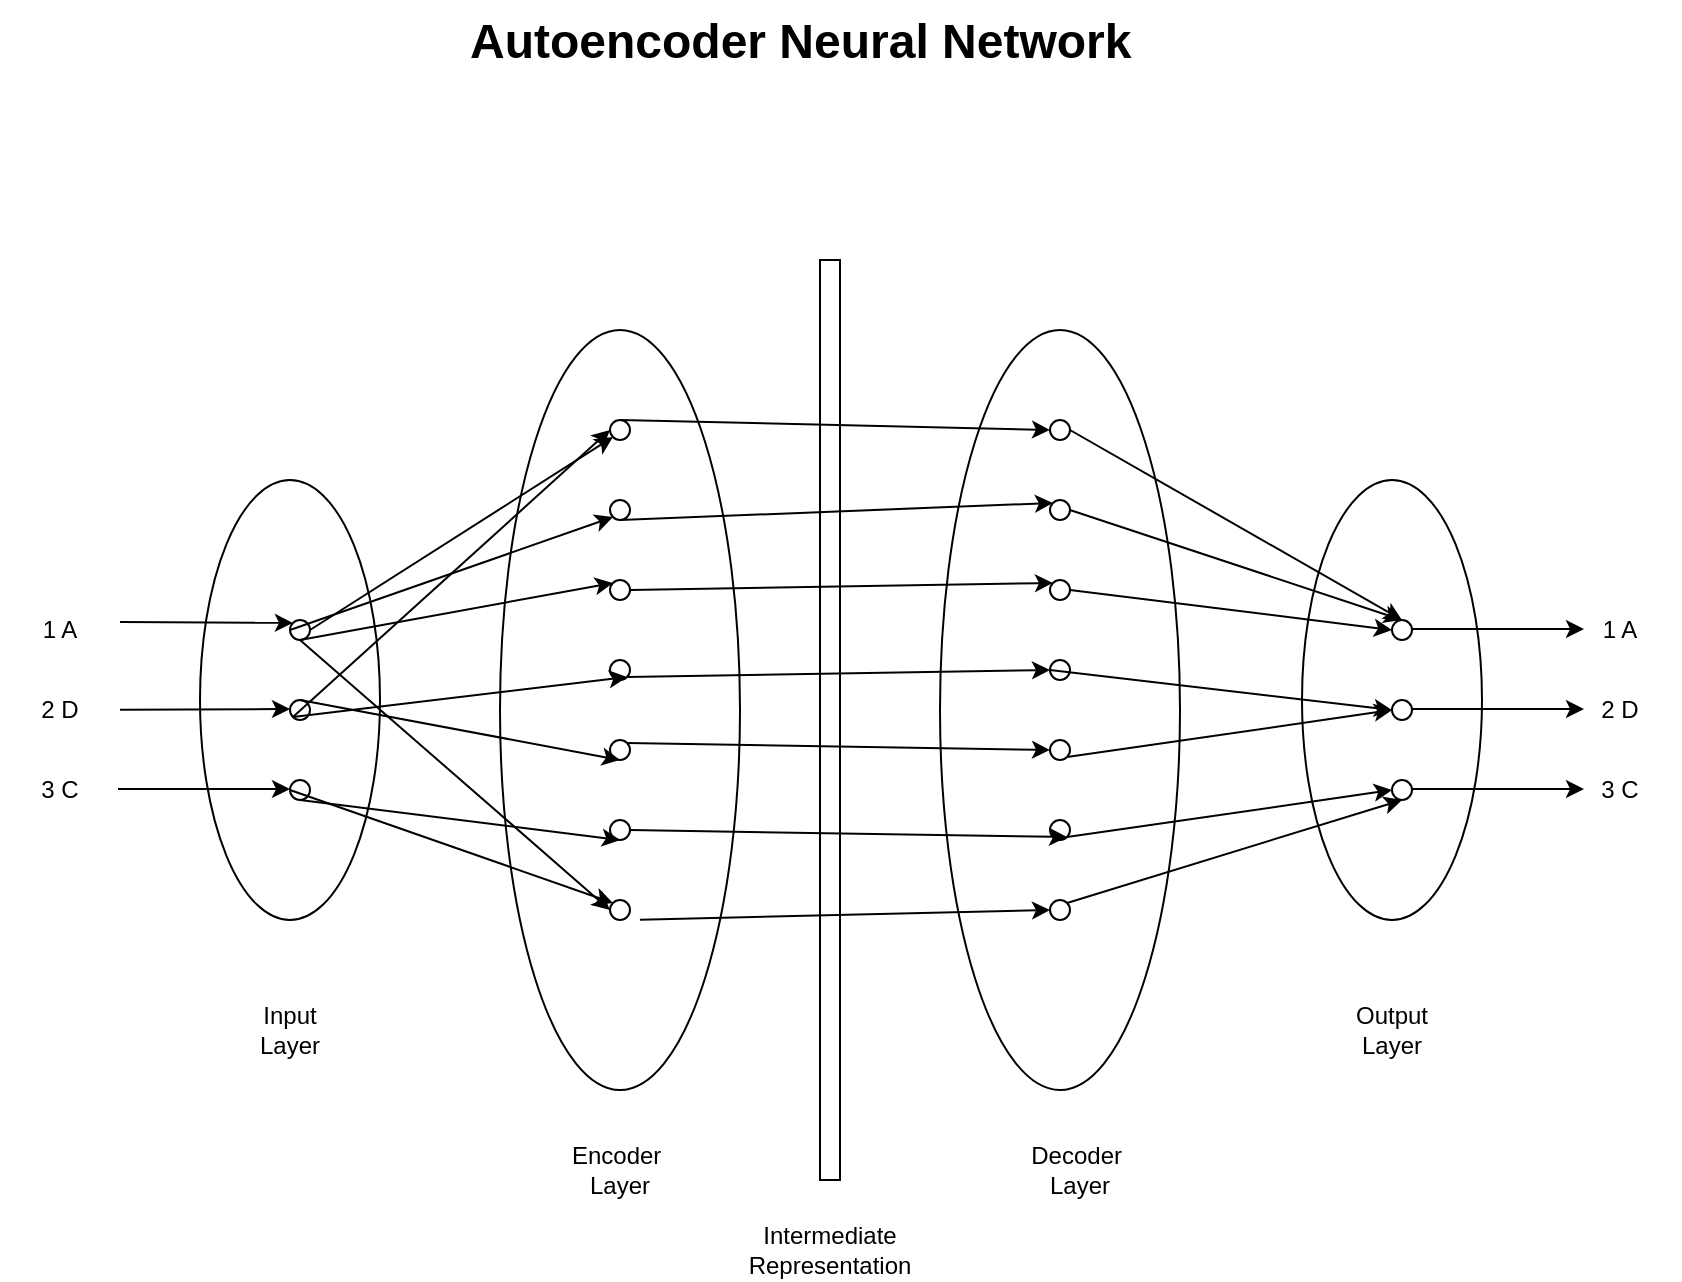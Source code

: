 <mxfile version="26.2.14">
  <diagram name="Page-1" id="Ew_ltg31gPGaPztfmx8g">
    <mxGraphModel dx="2469" dy="908" grid="1" gridSize="10" guides="1" tooltips="1" connect="1" arrows="1" fold="1" page="1" pageScale="1" pageWidth="850" pageHeight="1100" math="0" shadow="0">
      <root>
        <mxCell id="0" />
        <mxCell id="1" parent="0" />
        <mxCell id="ouBpeHVBCJ--FHdpR-fc-1" value="" style="ellipse;whiteSpace=wrap;html=1;" parent="1" vertex="1">
          <mxGeometry x="80" y="310" width="90" height="220" as="geometry" />
        </mxCell>
        <mxCell id="ouBpeHVBCJ--FHdpR-fc-12" value="" style="ellipse;whiteSpace=wrap;html=1;aspect=fixed;" parent="1" vertex="1">
          <mxGeometry x="125" y="380" width="10" height="10" as="geometry" />
        </mxCell>
        <mxCell id="ouBpeHVBCJ--FHdpR-fc-13" value="" style="ellipse;whiteSpace=wrap;html=1;aspect=fixed;" parent="1" vertex="1">
          <mxGeometry x="125" y="420" width="10" height="10" as="geometry" />
        </mxCell>
        <mxCell id="ouBpeHVBCJ--FHdpR-fc-16" value="" style="ellipse;whiteSpace=wrap;html=1;aspect=fixed;" parent="1" vertex="1">
          <mxGeometry x="125" y="460" width="10" height="10" as="geometry" />
        </mxCell>
        <mxCell id="ouBpeHVBCJ--FHdpR-fc-17" value="" style="endArrow=classic;html=1;rounded=0;entryX=0;entryY=0;entryDx=0;entryDy=0;" parent="1" target="ouBpeHVBCJ--FHdpR-fc-12" edge="1">
          <mxGeometry width="50" height="50" relative="1" as="geometry">
            <mxPoint x="40" y="381" as="sourcePoint" />
            <mxPoint x="280" y="460" as="targetPoint" />
          </mxGeometry>
        </mxCell>
        <mxCell id="ouBpeHVBCJ--FHdpR-fc-19" value="" style="endArrow=classic;html=1;rounded=0;entryX=0;entryY=0;entryDx=0;entryDy=0;" parent="1" edge="1">
          <mxGeometry width="50" height="50" relative="1" as="geometry">
            <mxPoint x="40" y="424.87" as="sourcePoint" />
            <mxPoint x="125" y="424.5" as="targetPoint" />
          </mxGeometry>
        </mxCell>
        <mxCell id="ouBpeHVBCJ--FHdpR-fc-21" value="" style="endArrow=classic;html=1;rounded=0;entryX=0;entryY=0;entryDx=0;entryDy=0;" parent="1" edge="1">
          <mxGeometry width="50" height="50" relative="1" as="geometry">
            <mxPoint x="39" y="464.5" as="sourcePoint" />
            <mxPoint x="125" y="464.5" as="targetPoint" />
          </mxGeometry>
        </mxCell>
        <mxCell id="ouBpeHVBCJ--FHdpR-fc-22" value="" style="ellipse;whiteSpace=wrap;html=1;" parent="1" vertex="1">
          <mxGeometry x="631" y="310" width="90" height="220" as="geometry" />
        </mxCell>
        <mxCell id="ouBpeHVBCJ--FHdpR-fc-23" value="" style="ellipse;whiteSpace=wrap;html=1;aspect=fixed;" parent="1" vertex="1">
          <mxGeometry x="676" y="380" width="10" height="10" as="geometry" />
        </mxCell>
        <mxCell id="ouBpeHVBCJ--FHdpR-fc-24" value="" style="ellipse;whiteSpace=wrap;html=1;aspect=fixed;" parent="1" vertex="1">
          <mxGeometry x="676" y="420" width="10" height="10" as="geometry" />
        </mxCell>
        <mxCell id="ouBpeHVBCJ--FHdpR-fc-25" value="" style="ellipse;whiteSpace=wrap;html=1;aspect=fixed;" parent="1" vertex="1">
          <mxGeometry x="676" y="460" width="10" height="10" as="geometry" />
        </mxCell>
        <mxCell id="ouBpeHVBCJ--FHdpR-fc-27" value="" style="endArrow=classic;html=1;rounded=0;entryX=0;entryY=0;entryDx=0;entryDy=0;" parent="1" edge="1">
          <mxGeometry width="50" height="50" relative="1" as="geometry">
            <mxPoint x="686" y="384.5" as="sourcePoint" />
            <mxPoint x="772" y="384.5" as="targetPoint" />
          </mxGeometry>
        </mxCell>
        <mxCell id="ouBpeHVBCJ--FHdpR-fc-28" value="" style="endArrow=classic;html=1;rounded=0;entryX=0;entryY=0;entryDx=0;entryDy=0;" parent="1" edge="1">
          <mxGeometry width="50" height="50" relative="1" as="geometry">
            <mxPoint x="686" y="464.5" as="sourcePoint" />
            <mxPoint x="772" y="464.5" as="targetPoint" />
          </mxGeometry>
        </mxCell>
        <mxCell id="ouBpeHVBCJ--FHdpR-fc-29" value="" style="endArrow=classic;html=1;rounded=0;entryX=0;entryY=0;entryDx=0;entryDy=0;" parent="1" edge="1">
          <mxGeometry width="50" height="50" relative="1" as="geometry">
            <mxPoint x="686" y="424.5" as="sourcePoint" />
            <mxPoint x="772" y="424.5" as="targetPoint" />
          </mxGeometry>
        </mxCell>
        <mxCell id="ouBpeHVBCJ--FHdpR-fc-30" value="" style="ellipse;whiteSpace=wrap;html=1;" parent="1" vertex="1">
          <mxGeometry x="230" y="235" width="120" height="380" as="geometry" />
        </mxCell>
        <mxCell id="ouBpeHVBCJ--FHdpR-fc-32" value="" style="ellipse;whiteSpace=wrap;html=1;aspect=fixed;" parent="1" vertex="1">
          <mxGeometry x="285" y="280" width="10" height="10" as="geometry" />
        </mxCell>
        <mxCell id="ouBpeHVBCJ--FHdpR-fc-33" value="" style="ellipse;whiteSpace=wrap;html=1;aspect=fixed;" parent="1" vertex="1">
          <mxGeometry x="285" y="320" width="10" height="10" as="geometry" />
        </mxCell>
        <mxCell id="ouBpeHVBCJ--FHdpR-fc-34" value="" style="ellipse;whiteSpace=wrap;html=1;aspect=fixed;" parent="1" vertex="1">
          <mxGeometry x="285" y="360" width="10" height="10" as="geometry" />
        </mxCell>
        <mxCell id="ouBpeHVBCJ--FHdpR-fc-35" value="" style="ellipse;whiteSpace=wrap;html=1;aspect=fixed;" parent="1" vertex="1">
          <mxGeometry x="285" y="440" width="10" height="10" as="geometry" />
        </mxCell>
        <mxCell id="ouBpeHVBCJ--FHdpR-fc-36" value="" style="ellipse;whiteSpace=wrap;html=1;aspect=fixed;" parent="1" vertex="1">
          <mxGeometry x="285" y="400" width="10" height="10" as="geometry" />
        </mxCell>
        <mxCell id="ouBpeHVBCJ--FHdpR-fc-37" value="" style="ellipse;whiteSpace=wrap;html=1;aspect=fixed;" parent="1" vertex="1">
          <mxGeometry x="285" y="480" width="10" height="10" as="geometry" />
        </mxCell>
        <mxCell id="ouBpeHVBCJ--FHdpR-fc-38" value="" style="ellipse;whiteSpace=wrap;html=1;aspect=fixed;" parent="1" vertex="1">
          <mxGeometry x="285" y="520" width="10" height="10" as="geometry" />
        </mxCell>
        <mxCell id="ouBpeHVBCJ--FHdpR-fc-47" value="" style="ellipse;whiteSpace=wrap;html=1;" parent="1" vertex="1">
          <mxGeometry x="450" y="235" width="120" height="380" as="geometry" />
        </mxCell>
        <mxCell id="ouBpeHVBCJ--FHdpR-fc-48" value="" style="ellipse;whiteSpace=wrap;html=1;aspect=fixed;" parent="1" vertex="1">
          <mxGeometry x="505" y="280" width="10" height="10" as="geometry" />
        </mxCell>
        <mxCell id="ouBpeHVBCJ--FHdpR-fc-49" value="" style="ellipse;whiteSpace=wrap;html=1;aspect=fixed;" parent="1" vertex="1">
          <mxGeometry x="505" y="320" width="10" height="10" as="geometry" />
        </mxCell>
        <mxCell id="ouBpeHVBCJ--FHdpR-fc-50" value="" style="ellipse;whiteSpace=wrap;html=1;aspect=fixed;" parent="1" vertex="1">
          <mxGeometry x="505" y="360" width="10" height="10" as="geometry" />
        </mxCell>
        <mxCell id="ouBpeHVBCJ--FHdpR-fc-51" value="" style="ellipse;whiteSpace=wrap;html=1;aspect=fixed;" parent="1" vertex="1">
          <mxGeometry x="505" y="440" width="10" height="10" as="geometry" />
        </mxCell>
        <mxCell id="ouBpeHVBCJ--FHdpR-fc-52" value="" style="ellipse;whiteSpace=wrap;html=1;aspect=fixed;" parent="1" vertex="1">
          <mxGeometry x="505" y="400" width="10" height="10" as="geometry" />
        </mxCell>
        <mxCell id="ouBpeHVBCJ--FHdpR-fc-53" value="" style="ellipse;whiteSpace=wrap;html=1;aspect=fixed;" parent="1" vertex="1">
          <mxGeometry x="505" y="480" width="10" height="10" as="geometry" />
        </mxCell>
        <mxCell id="ouBpeHVBCJ--FHdpR-fc-54" value="" style="ellipse;whiteSpace=wrap;html=1;aspect=fixed;" parent="1" vertex="1">
          <mxGeometry x="505" y="520" width="10" height="10" as="geometry" />
        </mxCell>
        <mxCell id="ouBpeHVBCJ--FHdpR-fc-56" value="" style="endArrow=classic;html=1;rounded=0;exitX=1;exitY=0.5;exitDx=0;exitDy=0;entryX=0;entryY=1;entryDx=0;entryDy=0;" parent="1" source="ouBpeHVBCJ--FHdpR-fc-12" target="ouBpeHVBCJ--FHdpR-fc-32" edge="1">
          <mxGeometry width="50" height="50" relative="1" as="geometry">
            <mxPoint x="400" y="490" as="sourcePoint" />
            <mxPoint x="450" y="440" as="targetPoint" />
          </mxGeometry>
        </mxCell>
        <mxCell id="ouBpeHVBCJ--FHdpR-fc-57" value="" style="endArrow=classic;html=1;rounded=0;exitX=0;exitY=0.5;exitDx=0;exitDy=0;entryX=0;entryY=1;entryDx=0;entryDy=0;" parent="1" source="ouBpeHVBCJ--FHdpR-fc-12" target="ouBpeHVBCJ--FHdpR-fc-33" edge="1">
          <mxGeometry width="50" height="50" relative="1" as="geometry">
            <mxPoint x="400" y="490" as="sourcePoint" />
            <mxPoint x="450" y="440" as="targetPoint" />
          </mxGeometry>
        </mxCell>
        <mxCell id="ouBpeHVBCJ--FHdpR-fc-58" value="" style="endArrow=classic;html=1;rounded=0;entryX=0;entryY=0;entryDx=0;entryDy=0;" parent="1" target="ouBpeHVBCJ--FHdpR-fc-34" edge="1">
          <mxGeometry width="50" height="50" relative="1" as="geometry">
            <mxPoint x="130" y="390" as="sourcePoint" />
            <mxPoint x="450" y="440" as="targetPoint" />
          </mxGeometry>
        </mxCell>
        <mxCell id="ouBpeHVBCJ--FHdpR-fc-59" value="" style="endArrow=classic;html=1;rounded=0;entryX=0;entryY=0.5;entryDx=0;entryDy=0;" parent="1" target="ouBpeHVBCJ--FHdpR-fc-38" edge="1">
          <mxGeometry width="50" height="50" relative="1" as="geometry">
            <mxPoint x="130" y="390" as="sourcePoint" />
            <mxPoint x="450" y="440" as="targetPoint" />
          </mxGeometry>
        </mxCell>
        <mxCell id="ouBpeHVBCJ--FHdpR-fc-60" value="" style="endArrow=classic;html=1;rounded=0;exitX=0;exitY=1;exitDx=0;exitDy=0;entryX=0;entryY=0.5;entryDx=0;entryDy=0;" parent="1" source="ouBpeHVBCJ--FHdpR-fc-13" target="ouBpeHVBCJ--FHdpR-fc-32" edge="1">
          <mxGeometry width="50" height="50" relative="1" as="geometry">
            <mxPoint x="400" y="490" as="sourcePoint" />
            <mxPoint x="450" y="440" as="targetPoint" />
          </mxGeometry>
        </mxCell>
        <mxCell id="ouBpeHVBCJ--FHdpR-fc-61" value="" style="endArrow=classic;html=1;rounded=0;exitX=0;exitY=0.5;exitDx=0;exitDy=0;entryX=0;entryY=0;entryDx=0;entryDy=0;" parent="1" source="ouBpeHVBCJ--FHdpR-fc-16" target="ouBpeHVBCJ--FHdpR-fc-38" edge="1">
          <mxGeometry width="50" height="50" relative="1" as="geometry">
            <mxPoint x="400" y="490" as="sourcePoint" />
            <mxPoint x="450" y="440" as="targetPoint" />
          </mxGeometry>
        </mxCell>
        <mxCell id="ouBpeHVBCJ--FHdpR-fc-62" value="" style="endArrow=classic;html=1;rounded=0;exitX=0;exitY=1;exitDx=0;exitDy=0;entryX=1;entryY=1;entryDx=0;entryDy=0;" parent="1" source="ouBpeHVBCJ--FHdpR-fc-13" target="ouBpeHVBCJ--FHdpR-fc-36" edge="1">
          <mxGeometry width="50" height="50" relative="1" as="geometry">
            <mxPoint x="450" y="520" as="sourcePoint" />
            <mxPoint x="500" y="470" as="targetPoint" />
          </mxGeometry>
        </mxCell>
        <mxCell id="ouBpeHVBCJ--FHdpR-fc-63" value="" style="endArrow=classic;html=1;rounded=0;entryX=0.5;entryY=1;entryDx=0;entryDy=0;" parent="1" target="ouBpeHVBCJ--FHdpR-fc-35" edge="1">
          <mxGeometry width="50" height="50" relative="1" as="geometry">
            <mxPoint x="130" y="420" as="sourcePoint" />
            <mxPoint x="500" y="470" as="targetPoint" />
          </mxGeometry>
        </mxCell>
        <mxCell id="ouBpeHVBCJ--FHdpR-fc-64" value="" style="endArrow=classic;html=1;rounded=0;entryX=0.5;entryY=1;entryDx=0;entryDy=0;" parent="1" target="ouBpeHVBCJ--FHdpR-fc-37" edge="1">
          <mxGeometry width="50" height="50" relative="1" as="geometry">
            <mxPoint x="130" y="470" as="sourcePoint" />
            <mxPoint x="500" y="470" as="targetPoint" />
          </mxGeometry>
        </mxCell>
        <mxCell id="ouBpeHVBCJ--FHdpR-fc-65" value="" style="html=1;points=[[0,0,0,0,5],[0,1,0,0,-5],[1,0,0,0,5],[1,1,0,0,-5]];perimeter=orthogonalPerimeter;outlineConnect=0;targetShapes=umlLifeline;portConstraint=eastwest;newEdgeStyle={&quot;curved&quot;:0,&quot;rounded&quot;:0};" parent="1" vertex="1">
          <mxGeometry x="390" y="200" width="10" height="460" as="geometry" />
        </mxCell>
        <mxCell id="ouBpeHVBCJ--FHdpR-fc-66" value="" style="endArrow=classic;html=1;rounded=0;exitX=0.5;exitY=0;exitDx=0;exitDy=0;entryX=0;entryY=0.5;entryDx=0;entryDy=0;" parent="1" source="ouBpeHVBCJ--FHdpR-fc-32" target="ouBpeHVBCJ--FHdpR-fc-48" edge="1">
          <mxGeometry width="50" height="50" relative="1" as="geometry">
            <mxPoint x="450" y="520" as="sourcePoint" />
            <mxPoint x="500" y="470" as="targetPoint" />
          </mxGeometry>
        </mxCell>
        <mxCell id="ouBpeHVBCJ--FHdpR-fc-72" value="" style="endArrow=classic;html=1;rounded=0;exitX=1;exitY=0.5;exitDx=0;exitDy=0;entryX=1;entryY=1;entryDx=0;entryDy=0;" parent="1" source="ouBpeHVBCJ--FHdpR-fc-37" target="ouBpeHVBCJ--FHdpR-fc-53" edge="1">
          <mxGeometry width="50" height="50" relative="1" as="geometry">
            <mxPoint x="450" y="520" as="sourcePoint" />
            <mxPoint x="500" y="470" as="targetPoint" />
          </mxGeometry>
        </mxCell>
        <mxCell id="ouBpeHVBCJ--FHdpR-fc-73" value="" style="endArrow=classic;html=1;rounded=0;exitX=0.583;exitY=0.776;exitDx=0;exitDy=0;exitPerimeter=0;entryX=0;entryY=0.5;entryDx=0;entryDy=0;" parent="1" source="ouBpeHVBCJ--FHdpR-fc-30" target="ouBpeHVBCJ--FHdpR-fc-54" edge="1">
          <mxGeometry width="50" height="50" relative="1" as="geometry">
            <mxPoint x="450" y="520" as="sourcePoint" />
            <mxPoint x="500" y="470" as="targetPoint" />
          </mxGeometry>
        </mxCell>
        <mxCell id="ItcHLo57ZzNqNrVCIJxk-1" value="" style="endArrow=classic;html=1;rounded=0;exitX=1;exitY=0;exitDx=0;exitDy=0;entryX=0;entryY=0.5;entryDx=0;entryDy=0;" edge="1" parent="1" source="ouBpeHVBCJ--FHdpR-fc-35" target="ouBpeHVBCJ--FHdpR-fc-51">
          <mxGeometry width="50" height="50" relative="1" as="geometry">
            <mxPoint x="400" y="490" as="sourcePoint" />
            <mxPoint x="450" y="440" as="targetPoint" />
          </mxGeometry>
        </mxCell>
        <mxCell id="ItcHLo57ZzNqNrVCIJxk-2" value="" style="endArrow=classic;html=1;rounded=0;exitX=1;exitY=1;exitDx=0;exitDy=0;entryX=0;entryY=0.5;entryDx=0;entryDy=0;" edge="1" parent="1" source="ouBpeHVBCJ--FHdpR-fc-36" target="ouBpeHVBCJ--FHdpR-fc-52">
          <mxGeometry width="50" height="50" relative="1" as="geometry">
            <mxPoint x="400" y="490" as="sourcePoint" />
            <mxPoint x="450" y="440" as="targetPoint" />
          </mxGeometry>
        </mxCell>
        <mxCell id="ItcHLo57ZzNqNrVCIJxk-3" value="" style="endArrow=classic;html=1;rounded=0;exitX=1;exitY=0.5;exitDx=0;exitDy=0;entryX=0;entryY=0;entryDx=0;entryDy=0;" edge="1" parent="1" source="ouBpeHVBCJ--FHdpR-fc-34" target="ouBpeHVBCJ--FHdpR-fc-50">
          <mxGeometry width="50" height="50" relative="1" as="geometry">
            <mxPoint x="400" y="490" as="sourcePoint" />
            <mxPoint x="450" y="440" as="targetPoint" />
          </mxGeometry>
        </mxCell>
        <mxCell id="ItcHLo57ZzNqNrVCIJxk-4" value="" style="endArrow=classic;html=1;rounded=0;exitX=0.5;exitY=1;exitDx=0;exitDy=0;entryX=0;entryY=0;entryDx=0;entryDy=0;" edge="1" parent="1" source="ouBpeHVBCJ--FHdpR-fc-33" target="ouBpeHVBCJ--FHdpR-fc-49">
          <mxGeometry width="50" height="50" relative="1" as="geometry">
            <mxPoint x="400" y="490" as="sourcePoint" />
            <mxPoint x="450" y="440" as="targetPoint" />
          </mxGeometry>
        </mxCell>
        <mxCell id="ItcHLo57ZzNqNrVCIJxk-5" value="" style="endArrow=classic;html=1;rounded=0;exitX=1;exitY=0.5;exitDx=0;exitDy=0;entryX=0.5;entryY=0;entryDx=0;entryDy=0;" edge="1" parent="1" source="ouBpeHVBCJ--FHdpR-fc-48" target="ouBpeHVBCJ--FHdpR-fc-23">
          <mxGeometry width="50" height="50" relative="1" as="geometry">
            <mxPoint x="400" y="490" as="sourcePoint" />
            <mxPoint x="450" y="440" as="targetPoint" />
          </mxGeometry>
        </mxCell>
        <mxCell id="ItcHLo57ZzNqNrVCIJxk-6" value="" style="endArrow=classic;html=1;rounded=0;exitX=1;exitY=0.5;exitDx=0;exitDy=0;entryX=0.5;entryY=0;entryDx=0;entryDy=0;" edge="1" parent="1" source="ouBpeHVBCJ--FHdpR-fc-49" target="ouBpeHVBCJ--FHdpR-fc-23">
          <mxGeometry width="50" height="50" relative="1" as="geometry">
            <mxPoint x="400" y="490" as="sourcePoint" />
            <mxPoint x="450" y="440" as="targetPoint" />
          </mxGeometry>
        </mxCell>
        <mxCell id="ItcHLo57ZzNqNrVCIJxk-7" value="" style="endArrow=classic;html=1;rounded=0;exitX=1;exitY=0;exitDx=0;exitDy=0;entryX=0.5;entryY=1;entryDx=0;entryDy=0;" edge="1" parent="1" source="ouBpeHVBCJ--FHdpR-fc-54" target="ouBpeHVBCJ--FHdpR-fc-25">
          <mxGeometry width="50" height="50" relative="1" as="geometry">
            <mxPoint x="400" y="490" as="sourcePoint" />
            <mxPoint x="450" y="440" as="targetPoint" />
          </mxGeometry>
        </mxCell>
        <mxCell id="ItcHLo57ZzNqNrVCIJxk-8" value="" style="endArrow=classic;html=1;rounded=0;exitX=1;exitY=1;exitDx=0;exitDy=0;entryX=0;entryY=0.5;entryDx=0;entryDy=0;" edge="1" parent="1" source="ouBpeHVBCJ--FHdpR-fc-53" target="ouBpeHVBCJ--FHdpR-fc-25">
          <mxGeometry width="50" height="50" relative="1" as="geometry">
            <mxPoint x="400" y="490" as="sourcePoint" />
            <mxPoint x="450" y="440" as="targetPoint" />
          </mxGeometry>
        </mxCell>
        <mxCell id="ItcHLo57ZzNqNrVCIJxk-9" value="Input&lt;div&gt;Layer&lt;/div&gt;" style="text;html=1;align=center;verticalAlign=middle;whiteSpace=wrap;rounded=0;" vertex="1" parent="1">
          <mxGeometry x="95" y="570" width="60" height="30" as="geometry" />
        </mxCell>
        <mxCell id="ItcHLo57ZzNqNrVCIJxk-10" value="Output&lt;br&gt;&lt;div&gt;Layer&lt;/div&gt;" style="text;html=1;align=center;verticalAlign=middle;whiteSpace=wrap;rounded=0;" vertex="1" parent="1">
          <mxGeometry x="646" y="570" width="60" height="30" as="geometry" />
        </mxCell>
        <mxCell id="ItcHLo57ZzNqNrVCIJxk-12" value="" style="endArrow=classic;html=1;rounded=0;exitX=1;exitY=1;exitDx=0;exitDy=0;entryX=0;entryY=0.5;entryDx=0;entryDy=0;" edge="1" parent="1" source="ouBpeHVBCJ--FHdpR-fc-51" target="ouBpeHVBCJ--FHdpR-fc-24">
          <mxGeometry width="50" height="50" relative="1" as="geometry">
            <mxPoint x="400" y="490" as="sourcePoint" />
            <mxPoint x="450" y="440" as="targetPoint" />
          </mxGeometry>
        </mxCell>
        <mxCell id="ItcHLo57ZzNqNrVCIJxk-13" value="" style="endArrow=classic;html=1;rounded=0;exitX=0;exitY=0.5;exitDx=0;exitDy=0;entryX=0;entryY=0.5;entryDx=0;entryDy=0;" edge="1" parent="1" source="ouBpeHVBCJ--FHdpR-fc-52" target="ouBpeHVBCJ--FHdpR-fc-24">
          <mxGeometry width="50" height="50" relative="1" as="geometry">
            <mxPoint x="400" y="490" as="sourcePoint" />
            <mxPoint x="450" y="440" as="targetPoint" />
          </mxGeometry>
        </mxCell>
        <mxCell id="ItcHLo57ZzNqNrVCIJxk-14" value="" style="endArrow=classic;html=1;rounded=0;exitX=1;exitY=0.5;exitDx=0;exitDy=0;entryX=0;entryY=0.5;entryDx=0;entryDy=0;" edge="1" parent="1" source="ouBpeHVBCJ--FHdpR-fc-50" target="ouBpeHVBCJ--FHdpR-fc-23">
          <mxGeometry width="50" height="50" relative="1" as="geometry">
            <mxPoint x="400" y="490" as="sourcePoint" />
            <mxPoint x="450" y="440" as="targetPoint" />
          </mxGeometry>
        </mxCell>
        <mxCell id="ItcHLo57ZzNqNrVCIJxk-15" value="1 A" style="text;html=1;align=center;verticalAlign=middle;whiteSpace=wrap;rounded=0;" vertex="1" parent="1">
          <mxGeometry x="-20" y="370" width="60" height="30" as="geometry" />
        </mxCell>
        <mxCell id="ItcHLo57ZzNqNrVCIJxk-16" value="1 A" style="text;html=1;align=center;verticalAlign=middle;whiteSpace=wrap;rounded=0;" vertex="1" parent="1">
          <mxGeometry x="760" y="370" width="60" height="30" as="geometry" />
        </mxCell>
        <mxCell id="ItcHLo57ZzNqNrVCIJxk-20" value="2 D" style="text;html=1;align=center;verticalAlign=middle;whiteSpace=wrap;rounded=0;" vertex="1" parent="1">
          <mxGeometry x="-20" y="410" width="60" height="30" as="geometry" />
        </mxCell>
        <mxCell id="ItcHLo57ZzNqNrVCIJxk-21" value="2 D" style="text;html=1;align=center;verticalAlign=middle;whiteSpace=wrap;rounded=0;" vertex="1" parent="1">
          <mxGeometry x="760" y="410" width="60" height="30" as="geometry" />
        </mxCell>
        <mxCell id="ItcHLo57ZzNqNrVCIJxk-22" value="3 C" style="text;html=1;align=center;verticalAlign=middle;whiteSpace=wrap;rounded=0;" vertex="1" parent="1">
          <mxGeometry x="760" y="450" width="60" height="30" as="geometry" />
        </mxCell>
        <mxCell id="ItcHLo57ZzNqNrVCIJxk-23" value="3 C" style="text;html=1;align=center;verticalAlign=middle;whiteSpace=wrap;rounded=0;" vertex="1" parent="1">
          <mxGeometry x="-20" y="450" width="60" height="30" as="geometry" />
        </mxCell>
        <mxCell id="ItcHLo57ZzNqNrVCIJxk-24" value="Intermediate&lt;div&gt;Representation&lt;/div&gt;" style="text;html=1;align=center;verticalAlign=middle;whiteSpace=wrap;rounded=0;" vertex="1" parent="1">
          <mxGeometry x="365" y="680" width="60" height="30" as="geometry" />
        </mxCell>
        <mxCell id="ItcHLo57ZzNqNrVCIJxk-25" value="Decoder&amp;nbsp;&lt;div&gt;Layer&lt;/div&gt;" style="text;html=1;align=center;verticalAlign=middle;whiteSpace=wrap;rounded=0;" vertex="1" parent="1">
          <mxGeometry x="490" y="640" width="60" height="30" as="geometry" />
        </mxCell>
        <mxCell id="ItcHLo57ZzNqNrVCIJxk-26" value="Encoder&amp;nbsp;&lt;div&gt;Layer&lt;/div&gt;" style="text;html=1;align=center;verticalAlign=middle;whiteSpace=wrap;rounded=0;" vertex="1" parent="1">
          <mxGeometry x="260" y="640" width="60" height="30" as="geometry" />
        </mxCell>
        <mxCell id="ItcHLo57ZzNqNrVCIJxk-27" value="&lt;h1 style=&quot;margin-top: 0px;&quot;&gt;Autoencoder Neural Network&lt;/h1&gt;" style="text;html=1;whiteSpace=wrap;overflow=hidden;rounded=0;" vertex="1" parent="1">
          <mxGeometry x="212.5" y="70" width="365" height="120" as="geometry" />
        </mxCell>
      </root>
    </mxGraphModel>
  </diagram>
</mxfile>
